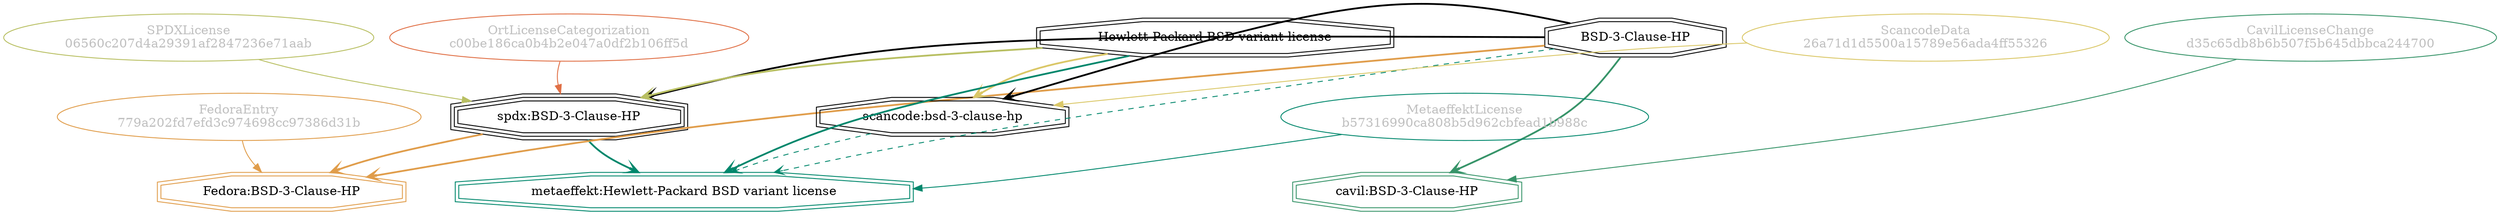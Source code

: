 strict digraph {
    node [shape=box];
    graph [splines=curved];
    431 [label="SPDXLicense\n06560c207d4a29391af2847236e71aab"
        ,fontcolor=gray
        ,color="#b8bf62"
        ,fillcolor="beige;1"
        ,shape=ellipse];
    432 [label="spdx:BSD-3-Clause-HP"
        ,shape=tripleoctagon];
    433 [label="BSD-3-Clause-HP"
        ,shape=doubleoctagon];
    434 [label="Hewlett-Packard BSD variant license"
        ,shape=doubleoctagon];
    5960 [label="FedoraEntry\n779a202fd7efd3c974698cc97386d31b"
         ,fontcolor=gray
         ,color="#e09d4b"
         ,fillcolor="beige;1"
         ,shape=ellipse];
    5961 [label="Fedora:BSD-3-Clause-HP"
         ,color="#e09d4b"
         ,shape=doubleoctagon];
    12702 [label="ScancodeData\n26a71d1d5500a15789e56ada4ff55326"
          ,fontcolor=gray
          ,color="#dac767"
          ,fillcolor="beige;1"
          ,shape=ellipse];
    12703 [label="scancode:bsd-3-clause-hp"
          ,shape=doubleoctagon];
    28517 [label="OrtLicenseCategorization\nc00be186ca0b4b2e047a0df2b106ff5d"
          ,fontcolor=gray
          ,color="#e06f45"
          ,fillcolor="beige;1"
          ,shape=ellipse];
    36473 [label="CavilLicenseChange\nd35c65db8b6b507f5b645dbbca244700"
          ,fontcolor=gray
          ,color="#379469"
          ,fillcolor="beige;1"
          ,shape=ellipse];
    36474 [label="cavil:BSD-3-Clause-HP"
          ,color="#379469"
          ,shape=doubleoctagon];
    43340 [label="MetaeffektLicense\nb57316990ca808b5d962cbfead1b988c"
          ,fontcolor=gray
          ,color="#00876c"
          ,fillcolor="beige;1"
          ,shape=ellipse];
    43341 [label="metaeffekt:Hewlett-Packard BSD variant license"
          ,color="#00876c"
          ,shape=doubleoctagon];
    431 -> 432 [weight=0.5
               ,color="#b8bf62"];
    432 -> 5961 [style=bold
                ,arrowhead=vee
                ,weight=0.7
                ,color="#e09d4b"];
    432 -> 43341 [style=bold
                 ,arrowhead=vee
                 ,weight=0.7
                 ,color="#00876c"];
    433 -> 432 [style=bold
               ,arrowhead=vee
               ,weight=0.7];
    433 -> 5961 [style=bold
                ,arrowhead=vee
                ,weight=0.7
                ,color="#e09d4b"];
    433 -> 12703 [style=bold
                 ,arrowhead=vee
                 ,weight=0.7];
    433 -> 36474 [style=bold
                 ,arrowhead=vee
                 ,weight=0.7
                 ,color="#379469"];
    433 -> 36474 [style=bold
                 ,arrowhead=vee
                 ,weight=0.7
                 ,color="#379469"];
    433 -> 43341 [style=dashed
                 ,arrowhead=vee
                 ,weight=0.5
                 ,color="#00876c"];
    434 -> 432 [style=bold
               ,arrowhead=vee
               ,weight=0.7
               ,color="#b8bf62"];
    434 -> 12703 [style=bold
                 ,arrowhead=vee
                 ,weight=0.7
                 ,color="#dac767"];
    434 -> 43341 [style=bold
                 ,arrowhead=vee
                 ,weight=0.7
                 ,color="#00876c"];
    434 -> 43341 [style=bold
                 ,arrowhead=vee
                 ,weight=0.7
                 ,color="#00876c"];
    5960 -> 5961 [weight=0.5
                 ,color="#e09d4b"];
    12702 -> 12703 [weight=0.5
                   ,color="#dac767"];
    12703 -> 43341 [style=dashed
                   ,arrowhead=vee
                   ,weight=0.5
                   ,color="#00876c"];
    28517 -> 432 [weight=0.5
                 ,color="#e06f45"];
    36473 -> 36474 [weight=0.5
                   ,color="#379469"];
    43340 -> 43341 [weight=0.5
                   ,color="#00876c"];
}
